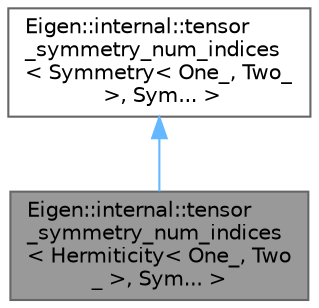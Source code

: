 digraph "Eigen::internal::tensor_symmetry_num_indices&lt; Hermiticity&lt; One_, Two_ &gt;, Sym... &gt;"
{
 // LATEX_PDF_SIZE
  bgcolor="transparent";
  edge [fontname=Helvetica,fontsize=10,labelfontname=Helvetica,labelfontsize=10];
  node [fontname=Helvetica,fontsize=10,shape=box,height=0.2,width=0.4];
  Node1 [id="Node000001",label="Eigen::internal::tensor\l_symmetry_num_indices\l\< Hermiticity\< One_, Two\l_ \>, Sym... \>",height=0.2,width=0.4,color="gray40", fillcolor="grey60", style="filled", fontcolor="black",tooltip=" "];
  Node2 -> Node1 [id="edge2_Node000001_Node000002",dir="back",color="steelblue1",style="solid",tooltip=" "];
  Node2 [id="Node000002",label="Eigen::internal::tensor\l_symmetry_num_indices\l\< Symmetry\< One_, Two_\l \>, Sym... \>",height=0.2,width=0.4,color="gray40", fillcolor="white", style="filled",URL="$struct_eigen_1_1internal_1_1tensor__symmetry__num__indices_3_01_symmetry_3_01_one___00_01_two___01_4_00_01_sym_8_8_8_01_4.html",tooltip=" "];
}
